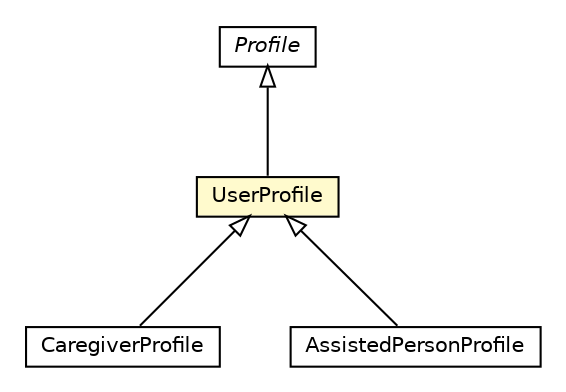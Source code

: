#!/usr/local/bin/dot
#
# Class diagram 
# Generated by UMLGraph version R5_6-24-gf6e263 (http://www.umlgraph.org/)
#

digraph G {
	edge [fontname="Helvetica",fontsize=10,labelfontname="Helvetica",labelfontsize=10];
	node [fontname="Helvetica",fontsize=10,shape=plaintext];
	nodesep=0.25;
	ranksep=0.5;
	// org.universAAL.ontology.profile.CaregiverProfile
	c8203039 [label=<<table title="org.universAAL.ontology.profile.CaregiverProfile" border="0" cellborder="1" cellspacing="0" cellpadding="2" port="p" href="./CaregiverProfile.html">
		<tr><td><table border="0" cellspacing="0" cellpadding="1">
<tr><td align="center" balign="center"> CaregiverProfile </td></tr>
		</table></td></tr>
		</table>>, URL="./CaregiverProfile.html", fontname="Helvetica", fontcolor="black", fontsize=10.0];
	// org.universAAL.ontology.profile.Profile
	c8203041 [label=<<table title="org.universAAL.ontology.profile.Profile" border="0" cellborder="1" cellspacing="0" cellpadding="2" port="p" href="./Profile.html">
		<tr><td><table border="0" cellspacing="0" cellpadding="1">
<tr><td align="center" balign="center"><font face="Helvetica-Oblique"> Profile </font></td></tr>
		</table></td></tr>
		</table>>, URL="./Profile.html", fontname="Helvetica", fontcolor="black", fontsize=10.0];
	// org.universAAL.ontology.profile.AssistedPersonProfile
	c8203042 [label=<<table title="org.universAAL.ontology.profile.AssistedPersonProfile" border="0" cellborder="1" cellspacing="0" cellpadding="2" port="p" href="./AssistedPersonProfile.html">
		<tr><td><table border="0" cellspacing="0" cellpadding="1">
<tr><td align="center" balign="center"> AssistedPersonProfile </td></tr>
		</table></td></tr>
		</table>>, URL="./AssistedPersonProfile.html", fontname="Helvetica", fontcolor="black", fontsize=10.0];
	// org.universAAL.ontology.profile.UserProfile
	c8203049 [label=<<table title="org.universAAL.ontology.profile.UserProfile" border="0" cellborder="1" cellspacing="0" cellpadding="2" port="p" bgcolor="lemonChiffon" href="./UserProfile.html">
		<tr><td><table border="0" cellspacing="0" cellpadding="1">
<tr><td align="center" balign="center"> UserProfile </td></tr>
		</table></td></tr>
		</table>>, URL="./UserProfile.html", fontname="Helvetica", fontcolor="black", fontsize=10.0];
	//org.universAAL.ontology.profile.CaregiverProfile extends org.universAAL.ontology.profile.UserProfile
	c8203049:p -> c8203039:p [dir=back,arrowtail=empty];
	//org.universAAL.ontology.profile.AssistedPersonProfile extends org.universAAL.ontology.profile.UserProfile
	c8203049:p -> c8203042:p [dir=back,arrowtail=empty];
	//org.universAAL.ontology.profile.UserProfile extends org.universAAL.ontology.profile.Profile
	c8203041:p -> c8203049:p [dir=back,arrowtail=empty];
}

